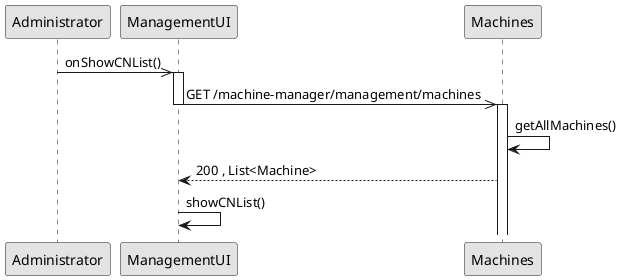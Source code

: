 @startuml

skinparam monochrome true


'''''''''''''''''''
'ACTIVATE TRIGGER

Administrator ->> ManagementUI : onShowCNList()
activate ManagementUI

ManagementUI ->> Machines : GET /machine-manager​/management​/machines
deactivate ManagementUI
activate Machines

Machines -> Machines : getAllMachines()
Machines  --> ManagementUI : 200 , List<Machine>

ManagementUI -> ManagementUI : showCNList()

@enduml